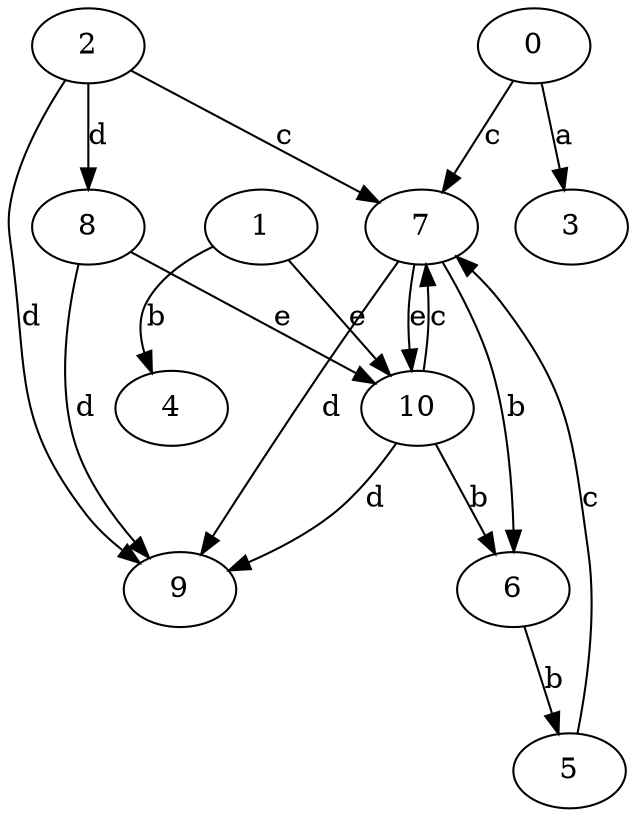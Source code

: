 strict digraph  {
2;
0;
3;
4;
1;
5;
6;
7;
8;
9;
10;
2 -> 7  [label=c];
2 -> 8  [label=d];
2 -> 9  [label=d];
0 -> 3  [label=a];
0 -> 7  [label=c];
1 -> 4  [label=b];
1 -> 10  [label=e];
5 -> 7  [label=c];
6 -> 5  [label=b];
7 -> 6  [label=b];
7 -> 9  [label=d];
7 -> 10  [label=e];
8 -> 9  [label=d];
8 -> 10  [label=e];
10 -> 6  [label=b];
10 -> 7  [label=c];
10 -> 9  [label=d];
}
